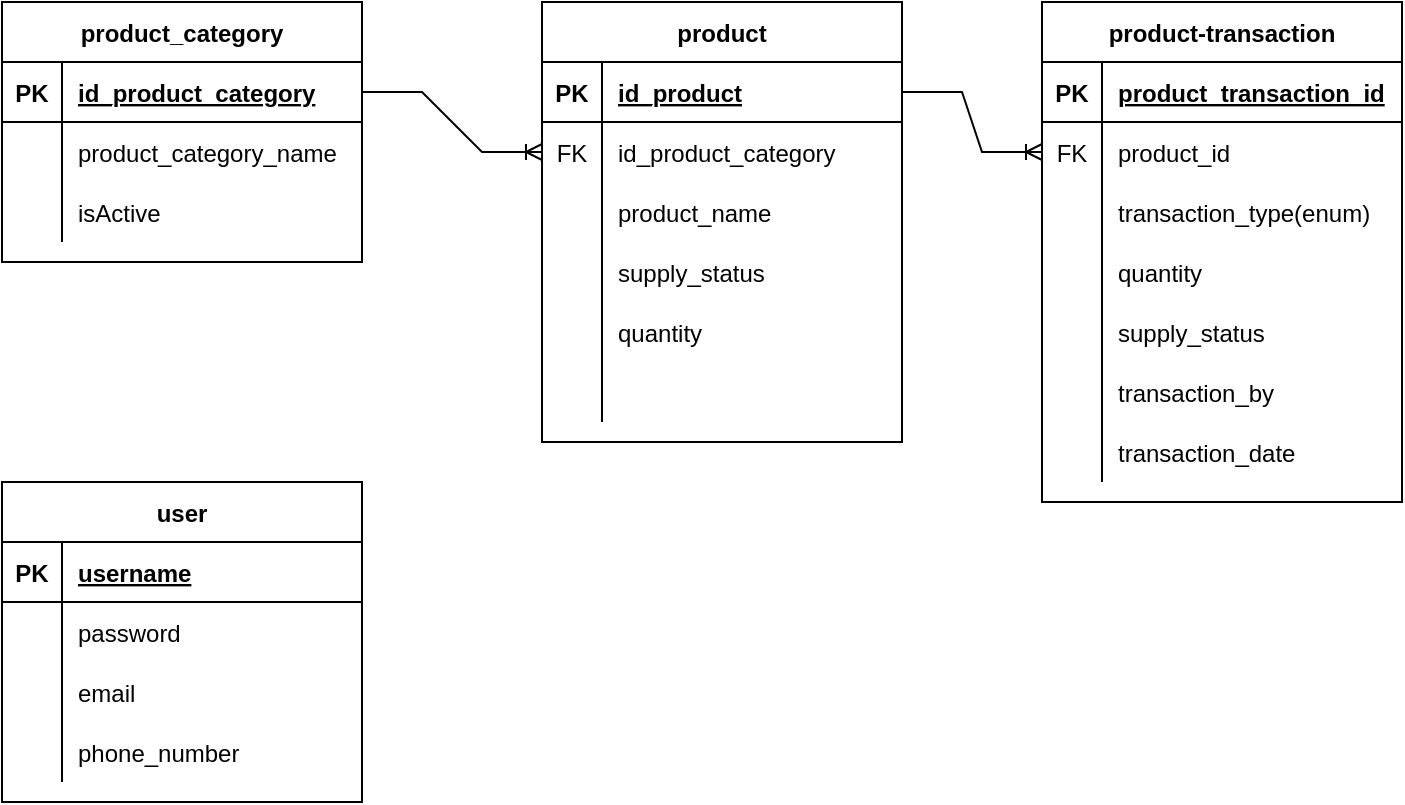<mxfile version="16.0.3" type="github">
  <diagram id="Z8A_tPqmZztvD-BcOGwE" name="Page-1">
    <mxGraphModel dx="946" dy="567" grid="1" gridSize="10" guides="1" tooltips="1" connect="1" arrows="1" fold="1" page="1" pageScale="1" pageWidth="850" pageHeight="1100" math="0" shadow="0">
      <root>
        <mxCell id="0" />
        <mxCell id="1" parent="0" />
        <mxCell id="jaJ4_W9GYoUuKgNmkG3U-1" value="product_category" style="shape=table;startSize=30;container=1;collapsible=1;childLayout=tableLayout;fixedRows=1;rowLines=0;fontStyle=1;align=center;resizeLast=1;" vertex="1" parent="1">
          <mxGeometry x="90" y="80" width="180" height="130" as="geometry" />
        </mxCell>
        <mxCell id="jaJ4_W9GYoUuKgNmkG3U-2" value="" style="shape=partialRectangle;collapsible=0;dropTarget=0;pointerEvents=0;fillColor=none;top=0;left=0;bottom=1;right=0;points=[[0,0.5],[1,0.5]];portConstraint=eastwest;" vertex="1" parent="jaJ4_W9GYoUuKgNmkG3U-1">
          <mxGeometry y="30" width="180" height="30" as="geometry" />
        </mxCell>
        <mxCell id="jaJ4_W9GYoUuKgNmkG3U-3" value="PK" style="shape=partialRectangle;connectable=0;fillColor=none;top=0;left=0;bottom=0;right=0;fontStyle=1;overflow=hidden;" vertex="1" parent="jaJ4_W9GYoUuKgNmkG3U-2">
          <mxGeometry width="30" height="30" as="geometry">
            <mxRectangle width="30" height="30" as="alternateBounds" />
          </mxGeometry>
        </mxCell>
        <mxCell id="jaJ4_W9GYoUuKgNmkG3U-4" value="id_product_category" style="shape=partialRectangle;connectable=0;fillColor=none;top=0;left=0;bottom=0;right=0;align=left;spacingLeft=6;fontStyle=5;overflow=hidden;" vertex="1" parent="jaJ4_W9GYoUuKgNmkG3U-2">
          <mxGeometry x="30" width="150" height="30" as="geometry">
            <mxRectangle width="150" height="30" as="alternateBounds" />
          </mxGeometry>
        </mxCell>
        <mxCell id="jaJ4_W9GYoUuKgNmkG3U-5" value="" style="shape=partialRectangle;collapsible=0;dropTarget=0;pointerEvents=0;fillColor=none;top=0;left=0;bottom=0;right=0;points=[[0,0.5],[1,0.5]];portConstraint=eastwest;" vertex="1" parent="jaJ4_W9GYoUuKgNmkG3U-1">
          <mxGeometry y="60" width="180" height="30" as="geometry" />
        </mxCell>
        <mxCell id="jaJ4_W9GYoUuKgNmkG3U-6" value="" style="shape=partialRectangle;connectable=0;fillColor=none;top=0;left=0;bottom=0;right=0;editable=1;overflow=hidden;" vertex="1" parent="jaJ4_W9GYoUuKgNmkG3U-5">
          <mxGeometry width="30" height="30" as="geometry">
            <mxRectangle width="30" height="30" as="alternateBounds" />
          </mxGeometry>
        </mxCell>
        <mxCell id="jaJ4_W9GYoUuKgNmkG3U-7" value="product_category_name" style="shape=partialRectangle;connectable=0;fillColor=none;top=0;left=0;bottom=0;right=0;align=left;spacingLeft=6;overflow=hidden;" vertex="1" parent="jaJ4_W9GYoUuKgNmkG3U-5">
          <mxGeometry x="30" width="150" height="30" as="geometry">
            <mxRectangle width="150" height="30" as="alternateBounds" />
          </mxGeometry>
        </mxCell>
        <mxCell id="jaJ4_W9GYoUuKgNmkG3U-50" value="" style="shape=partialRectangle;collapsible=0;dropTarget=0;pointerEvents=0;fillColor=none;top=0;left=0;bottom=0;right=0;points=[[0,0.5],[1,0.5]];portConstraint=eastwest;" vertex="1" parent="jaJ4_W9GYoUuKgNmkG3U-1">
          <mxGeometry y="90" width="180" height="30" as="geometry" />
        </mxCell>
        <mxCell id="jaJ4_W9GYoUuKgNmkG3U-51" value="" style="shape=partialRectangle;connectable=0;fillColor=none;top=0;left=0;bottom=0;right=0;editable=1;overflow=hidden;" vertex="1" parent="jaJ4_W9GYoUuKgNmkG3U-50">
          <mxGeometry width="30" height="30" as="geometry">
            <mxRectangle width="30" height="30" as="alternateBounds" />
          </mxGeometry>
        </mxCell>
        <mxCell id="jaJ4_W9GYoUuKgNmkG3U-52" value="isActive" style="shape=partialRectangle;connectable=0;fillColor=none;top=0;left=0;bottom=0;right=0;align=left;spacingLeft=6;overflow=hidden;" vertex="1" parent="jaJ4_W9GYoUuKgNmkG3U-50">
          <mxGeometry x="30" width="150" height="30" as="geometry">
            <mxRectangle width="150" height="30" as="alternateBounds" />
          </mxGeometry>
        </mxCell>
        <mxCell id="jaJ4_W9GYoUuKgNmkG3U-14" value="product" style="shape=table;startSize=30;container=1;collapsible=1;childLayout=tableLayout;fixedRows=1;rowLines=0;fontStyle=1;align=center;resizeLast=1;" vertex="1" parent="1">
          <mxGeometry x="360" y="80" width="180" height="220" as="geometry" />
        </mxCell>
        <mxCell id="jaJ4_W9GYoUuKgNmkG3U-15" value="" style="shape=partialRectangle;collapsible=0;dropTarget=0;pointerEvents=0;fillColor=none;top=0;left=0;bottom=1;right=0;points=[[0,0.5],[1,0.5]];portConstraint=eastwest;" vertex="1" parent="jaJ4_W9GYoUuKgNmkG3U-14">
          <mxGeometry y="30" width="180" height="30" as="geometry" />
        </mxCell>
        <mxCell id="jaJ4_W9GYoUuKgNmkG3U-16" value="PK" style="shape=partialRectangle;connectable=0;fillColor=none;top=0;left=0;bottom=0;right=0;fontStyle=1;overflow=hidden;" vertex="1" parent="jaJ4_W9GYoUuKgNmkG3U-15">
          <mxGeometry width="30" height="30" as="geometry">
            <mxRectangle width="30" height="30" as="alternateBounds" />
          </mxGeometry>
        </mxCell>
        <mxCell id="jaJ4_W9GYoUuKgNmkG3U-17" value="id_product" style="shape=partialRectangle;connectable=0;fillColor=none;top=0;left=0;bottom=0;right=0;align=left;spacingLeft=6;fontStyle=5;overflow=hidden;" vertex="1" parent="jaJ4_W9GYoUuKgNmkG3U-15">
          <mxGeometry x="30" width="150" height="30" as="geometry">
            <mxRectangle width="150" height="30" as="alternateBounds" />
          </mxGeometry>
        </mxCell>
        <mxCell id="jaJ4_W9GYoUuKgNmkG3U-18" value="" style="shape=partialRectangle;collapsible=0;dropTarget=0;pointerEvents=0;fillColor=none;top=0;left=0;bottom=0;right=0;points=[[0,0.5],[1,0.5]];portConstraint=eastwest;" vertex="1" parent="jaJ4_W9GYoUuKgNmkG3U-14">
          <mxGeometry y="60" width="180" height="30" as="geometry" />
        </mxCell>
        <mxCell id="jaJ4_W9GYoUuKgNmkG3U-19" value="FK" style="shape=partialRectangle;connectable=0;fillColor=none;top=0;left=0;bottom=0;right=0;editable=1;overflow=hidden;" vertex="1" parent="jaJ4_W9GYoUuKgNmkG3U-18">
          <mxGeometry width="30" height="30" as="geometry">
            <mxRectangle width="30" height="30" as="alternateBounds" />
          </mxGeometry>
        </mxCell>
        <mxCell id="jaJ4_W9GYoUuKgNmkG3U-20" value="id_product_category   " style="shape=partialRectangle;connectable=0;fillColor=none;top=0;left=0;bottom=0;right=0;align=left;spacingLeft=6;overflow=hidden;" vertex="1" parent="jaJ4_W9GYoUuKgNmkG3U-18">
          <mxGeometry x="30" width="150" height="30" as="geometry">
            <mxRectangle width="150" height="30" as="alternateBounds" />
          </mxGeometry>
        </mxCell>
        <mxCell id="jaJ4_W9GYoUuKgNmkG3U-21" value="" style="shape=partialRectangle;collapsible=0;dropTarget=0;pointerEvents=0;fillColor=none;top=0;left=0;bottom=0;right=0;points=[[0,0.5],[1,0.5]];portConstraint=eastwest;" vertex="1" parent="jaJ4_W9GYoUuKgNmkG3U-14">
          <mxGeometry y="90" width="180" height="30" as="geometry" />
        </mxCell>
        <mxCell id="jaJ4_W9GYoUuKgNmkG3U-22" value="" style="shape=partialRectangle;connectable=0;fillColor=none;top=0;left=0;bottom=0;right=0;editable=1;overflow=hidden;" vertex="1" parent="jaJ4_W9GYoUuKgNmkG3U-21">
          <mxGeometry width="30" height="30" as="geometry">
            <mxRectangle width="30" height="30" as="alternateBounds" />
          </mxGeometry>
        </mxCell>
        <mxCell id="jaJ4_W9GYoUuKgNmkG3U-23" value="product_name   " style="shape=partialRectangle;connectable=0;fillColor=none;top=0;left=0;bottom=0;right=0;align=left;spacingLeft=6;overflow=hidden;" vertex="1" parent="jaJ4_W9GYoUuKgNmkG3U-21">
          <mxGeometry x="30" width="150" height="30" as="geometry">
            <mxRectangle width="150" height="30" as="alternateBounds" />
          </mxGeometry>
        </mxCell>
        <mxCell id="jaJ4_W9GYoUuKgNmkG3U-24" value="" style="shape=partialRectangle;collapsible=0;dropTarget=0;pointerEvents=0;fillColor=none;top=0;left=0;bottom=0;right=0;points=[[0,0.5],[1,0.5]];portConstraint=eastwest;" vertex="1" parent="jaJ4_W9GYoUuKgNmkG3U-14">
          <mxGeometry y="120" width="180" height="30" as="geometry" />
        </mxCell>
        <mxCell id="jaJ4_W9GYoUuKgNmkG3U-25" value="" style="shape=partialRectangle;connectable=0;fillColor=none;top=0;left=0;bottom=0;right=0;editable=1;overflow=hidden;" vertex="1" parent="jaJ4_W9GYoUuKgNmkG3U-24">
          <mxGeometry width="30" height="30" as="geometry">
            <mxRectangle width="30" height="30" as="alternateBounds" />
          </mxGeometry>
        </mxCell>
        <mxCell id="jaJ4_W9GYoUuKgNmkG3U-26" value="supply_status" style="shape=partialRectangle;connectable=0;fillColor=none;top=0;left=0;bottom=0;right=0;align=left;spacingLeft=6;overflow=hidden;" vertex="1" parent="jaJ4_W9GYoUuKgNmkG3U-24">
          <mxGeometry x="30" width="150" height="30" as="geometry">
            <mxRectangle width="150" height="30" as="alternateBounds" />
          </mxGeometry>
        </mxCell>
        <mxCell id="jaJ4_W9GYoUuKgNmkG3U-27" value="" style="shape=partialRectangle;collapsible=0;dropTarget=0;pointerEvents=0;fillColor=none;top=0;left=0;bottom=0;right=0;points=[[0,0.5],[1,0.5]];portConstraint=eastwest;" vertex="1" parent="jaJ4_W9GYoUuKgNmkG3U-14">
          <mxGeometry y="150" width="180" height="30" as="geometry" />
        </mxCell>
        <mxCell id="jaJ4_W9GYoUuKgNmkG3U-28" value="" style="shape=partialRectangle;connectable=0;fillColor=none;top=0;left=0;bottom=0;right=0;editable=1;overflow=hidden;" vertex="1" parent="jaJ4_W9GYoUuKgNmkG3U-27">
          <mxGeometry width="30" height="30" as="geometry">
            <mxRectangle width="30" height="30" as="alternateBounds" />
          </mxGeometry>
        </mxCell>
        <mxCell id="jaJ4_W9GYoUuKgNmkG3U-29" value="quantity" style="shape=partialRectangle;connectable=0;fillColor=none;top=0;left=0;bottom=0;right=0;align=left;spacingLeft=6;overflow=hidden;" vertex="1" parent="jaJ4_W9GYoUuKgNmkG3U-27">
          <mxGeometry x="30" width="150" height="30" as="geometry">
            <mxRectangle width="150" height="30" as="alternateBounds" />
          </mxGeometry>
        </mxCell>
        <mxCell id="jaJ4_W9GYoUuKgNmkG3U-47" value="" style="shape=partialRectangle;collapsible=0;dropTarget=0;pointerEvents=0;fillColor=none;top=0;left=0;bottom=0;right=0;points=[[0,0.5],[1,0.5]];portConstraint=eastwest;" vertex="1" parent="jaJ4_W9GYoUuKgNmkG3U-14">
          <mxGeometry y="180" width="180" height="30" as="geometry" />
        </mxCell>
        <mxCell id="jaJ4_W9GYoUuKgNmkG3U-48" value="" style="shape=partialRectangle;connectable=0;fillColor=none;top=0;left=0;bottom=0;right=0;editable=1;overflow=hidden;" vertex="1" parent="jaJ4_W9GYoUuKgNmkG3U-47">
          <mxGeometry width="30" height="30" as="geometry">
            <mxRectangle width="30" height="30" as="alternateBounds" />
          </mxGeometry>
        </mxCell>
        <mxCell id="jaJ4_W9GYoUuKgNmkG3U-49" value="" style="shape=partialRectangle;connectable=0;fillColor=none;top=0;left=0;bottom=0;right=0;align=left;spacingLeft=6;overflow=hidden;" vertex="1" parent="jaJ4_W9GYoUuKgNmkG3U-47">
          <mxGeometry x="30" width="150" height="30" as="geometry">
            <mxRectangle width="150" height="30" as="alternateBounds" />
          </mxGeometry>
        </mxCell>
        <mxCell id="jaJ4_W9GYoUuKgNmkG3U-30" value="" style="edgeStyle=entityRelationEdgeStyle;fontSize=12;html=1;endArrow=ERoneToMany;rounded=0;" edge="1" parent="1" source="jaJ4_W9GYoUuKgNmkG3U-2" target="jaJ4_W9GYoUuKgNmkG3U-18">
          <mxGeometry width="100" height="100" relative="1" as="geometry">
            <mxPoint x="430" y="340" as="sourcePoint" />
            <mxPoint x="530" y="240" as="targetPoint" />
          </mxGeometry>
        </mxCell>
        <mxCell id="jaJ4_W9GYoUuKgNmkG3U-31" value="product-transaction" style="shape=table;startSize=30;container=1;collapsible=1;childLayout=tableLayout;fixedRows=1;rowLines=0;fontStyle=1;align=center;resizeLast=1;" vertex="1" parent="1">
          <mxGeometry x="610" y="80" width="180" height="250" as="geometry" />
        </mxCell>
        <mxCell id="jaJ4_W9GYoUuKgNmkG3U-32" value="" style="shape=partialRectangle;collapsible=0;dropTarget=0;pointerEvents=0;fillColor=none;top=0;left=0;bottom=1;right=0;points=[[0,0.5],[1,0.5]];portConstraint=eastwest;" vertex="1" parent="jaJ4_W9GYoUuKgNmkG3U-31">
          <mxGeometry y="30" width="180" height="30" as="geometry" />
        </mxCell>
        <mxCell id="jaJ4_W9GYoUuKgNmkG3U-33" value="PK" style="shape=partialRectangle;connectable=0;fillColor=none;top=0;left=0;bottom=0;right=0;fontStyle=1;overflow=hidden;" vertex="1" parent="jaJ4_W9GYoUuKgNmkG3U-32">
          <mxGeometry width="30" height="30" as="geometry">
            <mxRectangle width="30" height="30" as="alternateBounds" />
          </mxGeometry>
        </mxCell>
        <mxCell id="jaJ4_W9GYoUuKgNmkG3U-34" value="product_transaction_id" style="shape=partialRectangle;connectable=0;fillColor=none;top=0;left=0;bottom=0;right=0;align=left;spacingLeft=6;fontStyle=5;overflow=hidden;" vertex="1" parent="jaJ4_W9GYoUuKgNmkG3U-32">
          <mxGeometry x="30" width="150" height="30" as="geometry">
            <mxRectangle width="150" height="30" as="alternateBounds" />
          </mxGeometry>
        </mxCell>
        <mxCell id="jaJ4_W9GYoUuKgNmkG3U-57" value="" style="shape=partialRectangle;collapsible=0;dropTarget=0;pointerEvents=0;fillColor=none;top=0;left=0;bottom=0;right=0;points=[[0,0.5],[1,0.5]];portConstraint=eastwest;" vertex="1" parent="jaJ4_W9GYoUuKgNmkG3U-31">
          <mxGeometry y="60" width="180" height="30" as="geometry" />
        </mxCell>
        <mxCell id="jaJ4_W9GYoUuKgNmkG3U-58" value="FK" style="shape=partialRectangle;connectable=0;fillColor=none;top=0;left=0;bottom=0;right=0;editable=1;overflow=hidden;" vertex="1" parent="jaJ4_W9GYoUuKgNmkG3U-57">
          <mxGeometry width="30" height="30" as="geometry">
            <mxRectangle width="30" height="30" as="alternateBounds" />
          </mxGeometry>
        </mxCell>
        <mxCell id="jaJ4_W9GYoUuKgNmkG3U-59" value="product_id" style="shape=partialRectangle;connectable=0;fillColor=none;top=0;left=0;bottom=0;right=0;align=left;spacingLeft=6;overflow=hidden;" vertex="1" parent="jaJ4_W9GYoUuKgNmkG3U-57">
          <mxGeometry x="30" width="150" height="30" as="geometry">
            <mxRectangle width="150" height="30" as="alternateBounds" />
          </mxGeometry>
        </mxCell>
        <mxCell id="jaJ4_W9GYoUuKgNmkG3U-35" value="" style="shape=partialRectangle;collapsible=0;dropTarget=0;pointerEvents=0;fillColor=none;top=0;left=0;bottom=0;right=0;points=[[0,0.5],[1,0.5]];portConstraint=eastwest;" vertex="1" parent="jaJ4_W9GYoUuKgNmkG3U-31">
          <mxGeometry y="90" width="180" height="30" as="geometry" />
        </mxCell>
        <mxCell id="jaJ4_W9GYoUuKgNmkG3U-36" value="" style="shape=partialRectangle;connectable=0;fillColor=none;top=0;left=0;bottom=0;right=0;editable=1;overflow=hidden;" vertex="1" parent="jaJ4_W9GYoUuKgNmkG3U-35">
          <mxGeometry width="30" height="30" as="geometry">
            <mxRectangle width="30" height="30" as="alternateBounds" />
          </mxGeometry>
        </mxCell>
        <mxCell id="jaJ4_W9GYoUuKgNmkG3U-37" value="transaction_type(enum)" style="shape=partialRectangle;connectable=0;fillColor=none;top=0;left=0;bottom=0;right=0;align=left;spacingLeft=6;overflow=hidden;" vertex="1" parent="jaJ4_W9GYoUuKgNmkG3U-35">
          <mxGeometry x="30" width="150" height="30" as="geometry">
            <mxRectangle width="150" height="30" as="alternateBounds" />
          </mxGeometry>
        </mxCell>
        <mxCell id="jaJ4_W9GYoUuKgNmkG3U-38" value="" style="shape=partialRectangle;collapsible=0;dropTarget=0;pointerEvents=0;fillColor=none;top=0;left=0;bottom=0;right=0;points=[[0,0.5],[1,0.5]];portConstraint=eastwest;" vertex="1" parent="jaJ4_W9GYoUuKgNmkG3U-31">
          <mxGeometry y="120" width="180" height="30" as="geometry" />
        </mxCell>
        <mxCell id="jaJ4_W9GYoUuKgNmkG3U-39" value="" style="shape=partialRectangle;connectable=0;fillColor=none;top=0;left=0;bottom=0;right=0;editable=1;overflow=hidden;" vertex="1" parent="jaJ4_W9GYoUuKgNmkG3U-38">
          <mxGeometry width="30" height="30" as="geometry">
            <mxRectangle width="30" height="30" as="alternateBounds" />
          </mxGeometry>
        </mxCell>
        <mxCell id="jaJ4_W9GYoUuKgNmkG3U-40" value="quantity" style="shape=partialRectangle;connectable=0;fillColor=none;top=0;left=0;bottom=0;right=0;align=left;spacingLeft=6;overflow=hidden;" vertex="1" parent="jaJ4_W9GYoUuKgNmkG3U-38">
          <mxGeometry x="30" width="150" height="30" as="geometry">
            <mxRectangle width="150" height="30" as="alternateBounds" />
          </mxGeometry>
        </mxCell>
        <mxCell id="jaJ4_W9GYoUuKgNmkG3U-41" value="" style="shape=partialRectangle;collapsible=0;dropTarget=0;pointerEvents=0;fillColor=none;top=0;left=0;bottom=0;right=0;points=[[0,0.5],[1,0.5]];portConstraint=eastwest;" vertex="1" parent="jaJ4_W9GYoUuKgNmkG3U-31">
          <mxGeometry y="150" width="180" height="30" as="geometry" />
        </mxCell>
        <mxCell id="jaJ4_W9GYoUuKgNmkG3U-42" value="" style="shape=partialRectangle;connectable=0;fillColor=none;top=0;left=0;bottom=0;right=0;editable=1;overflow=hidden;" vertex="1" parent="jaJ4_W9GYoUuKgNmkG3U-41">
          <mxGeometry width="30" height="30" as="geometry">
            <mxRectangle width="30" height="30" as="alternateBounds" />
          </mxGeometry>
        </mxCell>
        <mxCell id="jaJ4_W9GYoUuKgNmkG3U-43" value="supply_status" style="shape=partialRectangle;connectable=0;fillColor=none;top=0;left=0;bottom=0;right=0;align=left;spacingLeft=6;overflow=hidden;" vertex="1" parent="jaJ4_W9GYoUuKgNmkG3U-41">
          <mxGeometry x="30" width="150" height="30" as="geometry">
            <mxRectangle width="150" height="30" as="alternateBounds" />
          </mxGeometry>
        </mxCell>
        <mxCell id="jaJ4_W9GYoUuKgNmkG3U-44" value="" style="shape=partialRectangle;collapsible=0;dropTarget=0;pointerEvents=0;fillColor=none;top=0;left=0;bottom=0;right=0;points=[[0,0.5],[1,0.5]];portConstraint=eastwest;" vertex="1" parent="jaJ4_W9GYoUuKgNmkG3U-31">
          <mxGeometry y="180" width="180" height="30" as="geometry" />
        </mxCell>
        <mxCell id="jaJ4_W9GYoUuKgNmkG3U-45" value="" style="shape=partialRectangle;connectable=0;fillColor=none;top=0;left=0;bottom=0;right=0;editable=1;overflow=hidden;" vertex="1" parent="jaJ4_W9GYoUuKgNmkG3U-44">
          <mxGeometry width="30" height="30" as="geometry">
            <mxRectangle width="30" height="30" as="alternateBounds" />
          </mxGeometry>
        </mxCell>
        <mxCell id="jaJ4_W9GYoUuKgNmkG3U-46" value="transaction_by" style="shape=partialRectangle;connectable=0;fillColor=none;top=0;left=0;bottom=0;right=0;align=left;spacingLeft=6;overflow=hidden;" vertex="1" parent="jaJ4_W9GYoUuKgNmkG3U-44">
          <mxGeometry x="30" width="150" height="30" as="geometry">
            <mxRectangle width="150" height="30" as="alternateBounds" />
          </mxGeometry>
        </mxCell>
        <mxCell id="jaJ4_W9GYoUuKgNmkG3U-53" value="" style="shape=partialRectangle;collapsible=0;dropTarget=0;pointerEvents=0;fillColor=none;top=0;left=0;bottom=0;right=0;points=[[0,0.5],[1,0.5]];portConstraint=eastwest;" vertex="1" parent="jaJ4_W9GYoUuKgNmkG3U-31">
          <mxGeometry y="210" width="180" height="30" as="geometry" />
        </mxCell>
        <mxCell id="jaJ4_W9GYoUuKgNmkG3U-54" value="" style="shape=partialRectangle;connectable=0;fillColor=none;top=0;left=0;bottom=0;right=0;editable=1;overflow=hidden;" vertex="1" parent="jaJ4_W9GYoUuKgNmkG3U-53">
          <mxGeometry width="30" height="30" as="geometry">
            <mxRectangle width="30" height="30" as="alternateBounds" />
          </mxGeometry>
        </mxCell>
        <mxCell id="jaJ4_W9GYoUuKgNmkG3U-55" value="transaction_date" style="shape=partialRectangle;connectable=0;fillColor=none;top=0;left=0;bottom=0;right=0;align=left;spacingLeft=6;overflow=hidden;" vertex="1" parent="jaJ4_W9GYoUuKgNmkG3U-53">
          <mxGeometry x="30" width="150" height="30" as="geometry">
            <mxRectangle width="150" height="30" as="alternateBounds" />
          </mxGeometry>
        </mxCell>
        <mxCell id="jaJ4_W9GYoUuKgNmkG3U-56" value="" style="edgeStyle=entityRelationEdgeStyle;fontSize=12;html=1;endArrow=ERoneToMany;rounded=0;" edge="1" parent="1" source="jaJ4_W9GYoUuKgNmkG3U-15" target="jaJ4_W9GYoUuKgNmkG3U-57">
          <mxGeometry width="100" height="100" relative="1" as="geometry">
            <mxPoint x="280" y="135" as="sourcePoint" />
            <mxPoint x="580" y="200" as="targetPoint" />
          </mxGeometry>
        </mxCell>
        <mxCell id="jaJ4_W9GYoUuKgNmkG3U-60" value="user" style="shape=table;startSize=30;container=1;collapsible=1;childLayout=tableLayout;fixedRows=1;rowLines=0;fontStyle=1;align=center;resizeLast=1;" vertex="1" parent="1">
          <mxGeometry x="90" y="320" width="180" height="160" as="geometry" />
        </mxCell>
        <mxCell id="jaJ4_W9GYoUuKgNmkG3U-61" value="" style="shape=partialRectangle;collapsible=0;dropTarget=0;pointerEvents=0;fillColor=none;top=0;left=0;bottom=1;right=0;points=[[0,0.5],[1,0.5]];portConstraint=eastwest;" vertex="1" parent="jaJ4_W9GYoUuKgNmkG3U-60">
          <mxGeometry y="30" width="180" height="30" as="geometry" />
        </mxCell>
        <mxCell id="jaJ4_W9GYoUuKgNmkG3U-62" value="PK" style="shape=partialRectangle;connectable=0;fillColor=none;top=0;left=0;bottom=0;right=0;fontStyle=1;overflow=hidden;" vertex="1" parent="jaJ4_W9GYoUuKgNmkG3U-61">
          <mxGeometry width="30" height="30" as="geometry">
            <mxRectangle width="30" height="30" as="alternateBounds" />
          </mxGeometry>
        </mxCell>
        <mxCell id="jaJ4_W9GYoUuKgNmkG3U-63" value="username" style="shape=partialRectangle;connectable=0;fillColor=none;top=0;left=0;bottom=0;right=0;align=left;spacingLeft=6;fontStyle=5;overflow=hidden;" vertex="1" parent="jaJ4_W9GYoUuKgNmkG3U-61">
          <mxGeometry x="30" width="150" height="30" as="geometry">
            <mxRectangle width="150" height="30" as="alternateBounds" />
          </mxGeometry>
        </mxCell>
        <mxCell id="jaJ4_W9GYoUuKgNmkG3U-64" value="" style="shape=partialRectangle;collapsible=0;dropTarget=0;pointerEvents=0;fillColor=none;top=0;left=0;bottom=0;right=0;points=[[0,0.5],[1,0.5]];portConstraint=eastwest;" vertex="1" parent="jaJ4_W9GYoUuKgNmkG3U-60">
          <mxGeometry y="60" width="180" height="30" as="geometry" />
        </mxCell>
        <mxCell id="jaJ4_W9GYoUuKgNmkG3U-65" value="" style="shape=partialRectangle;connectable=0;fillColor=none;top=0;left=0;bottom=0;right=0;editable=1;overflow=hidden;" vertex="1" parent="jaJ4_W9GYoUuKgNmkG3U-64">
          <mxGeometry width="30" height="30" as="geometry">
            <mxRectangle width="30" height="30" as="alternateBounds" />
          </mxGeometry>
        </mxCell>
        <mxCell id="jaJ4_W9GYoUuKgNmkG3U-66" value="password   " style="shape=partialRectangle;connectable=0;fillColor=none;top=0;left=0;bottom=0;right=0;align=left;spacingLeft=6;overflow=hidden;" vertex="1" parent="jaJ4_W9GYoUuKgNmkG3U-64">
          <mxGeometry x="30" width="150" height="30" as="geometry">
            <mxRectangle width="150" height="30" as="alternateBounds" />
          </mxGeometry>
        </mxCell>
        <mxCell id="jaJ4_W9GYoUuKgNmkG3U-67" value="" style="shape=partialRectangle;collapsible=0;dropTarget=0;pointerEvents=0;fillColor=none;top=0;left=0;bottom=0;right=0;points=[[0,0.5],[1,0.5]];portConstraint=eastwest;" vertex="1" parent="jaJ4_W9GYoUuKgNmkG3U-60">
          <mxGeometry y="90" width="180" height="30" as="geometry" />
        </mxCell>
        <mxCell id="jaJ4_W9GYoUuKgNmkG3U-68" value="" style="shape=partialRectangle;connectable=0;fillColor=none;top=0;left=0;bottom=0;right=0;editable=1;overflow=hidden;" vertex="1" parent="jaJ4_W9GYoUuKgNmkG3U-67">
          <mxGeometry width="30" height="30" as="geometry">
            <mxRectangle width="30" height="30" as="alternateBounds" />
          </mxGeometry>
        </mxCell>
        <mxCell id="jaJ4_W9GYoUuKgNmkG3U-69" value="email  " style="shape=partialRectangle;connectable=0;fillColor=none;top=0;left=0;bottom=0;right=0;align=left;spacingLeft=6;overflow=hidden;" vertex="1" parent="jaJ4_W9GYoUuKgNmkG3U-67">
          <mxGeometry x="30" width="150" height="30" as="geometry">
            <mxRectangle width="150" height="30" as="alternateBounds" />
          </mxGeometry>
        </mxCell>
        <mxCell id="jaJ4_W9GYoUuKgNmkG3U-70" value="" style="shape=partialRectangle;collapsible=0;dropTarget=0;pointerEvents=0;fillColor=none;top=0;left=0;bottom=0;right=0;points=[[0,0.5],[1,0.5]];portConstraint=eastwest;" vertex="1" parent="jaJ4_W9GYoUuKgNmkG3U-60">
          <mxGeometry y="120" width="180" height="30" as="geometry" />
        </mxCell>
        <mxCell id="jaJ4_W9GYoUuKgNmkG3U-71" value="" style="shape=partialRectangle;connectable=0;fillColor=none;top=0;left=0;bottom=0;right=0;editable=1;overflow=hidden;" vertex="1" parent="jaJ4_W9GYoUuKgNmkG3U-70">
          <mxGeometry width="30" height="30" as="geometry">
            <mxRectangle width="30" height="30" as="alternateBounds" />
          </mxGeometry>
        </mxCell>
        <mxCell id="jaJ4_W9GYoUuKgNmkG3U-72" value="phone_number" style="shape=partialRectangle;connectable=0;fillColor=none;top=0;left=0;bottom=0;right=0;align=left;spacingLeft=6;overflow=hidden;" vertex="1" parent="jaJ4_W9GYoUuKgNmkG3U-70">
          <mxGeometry x="30" width="150" height="30" as="geometry">
            <mxRectangle width="150" height="30" as="alternateBounds" />
          </mxGeometry>
        </mxCell>
      </root>
    </mxGraphModel>
  </diagram>
</mxfile>
